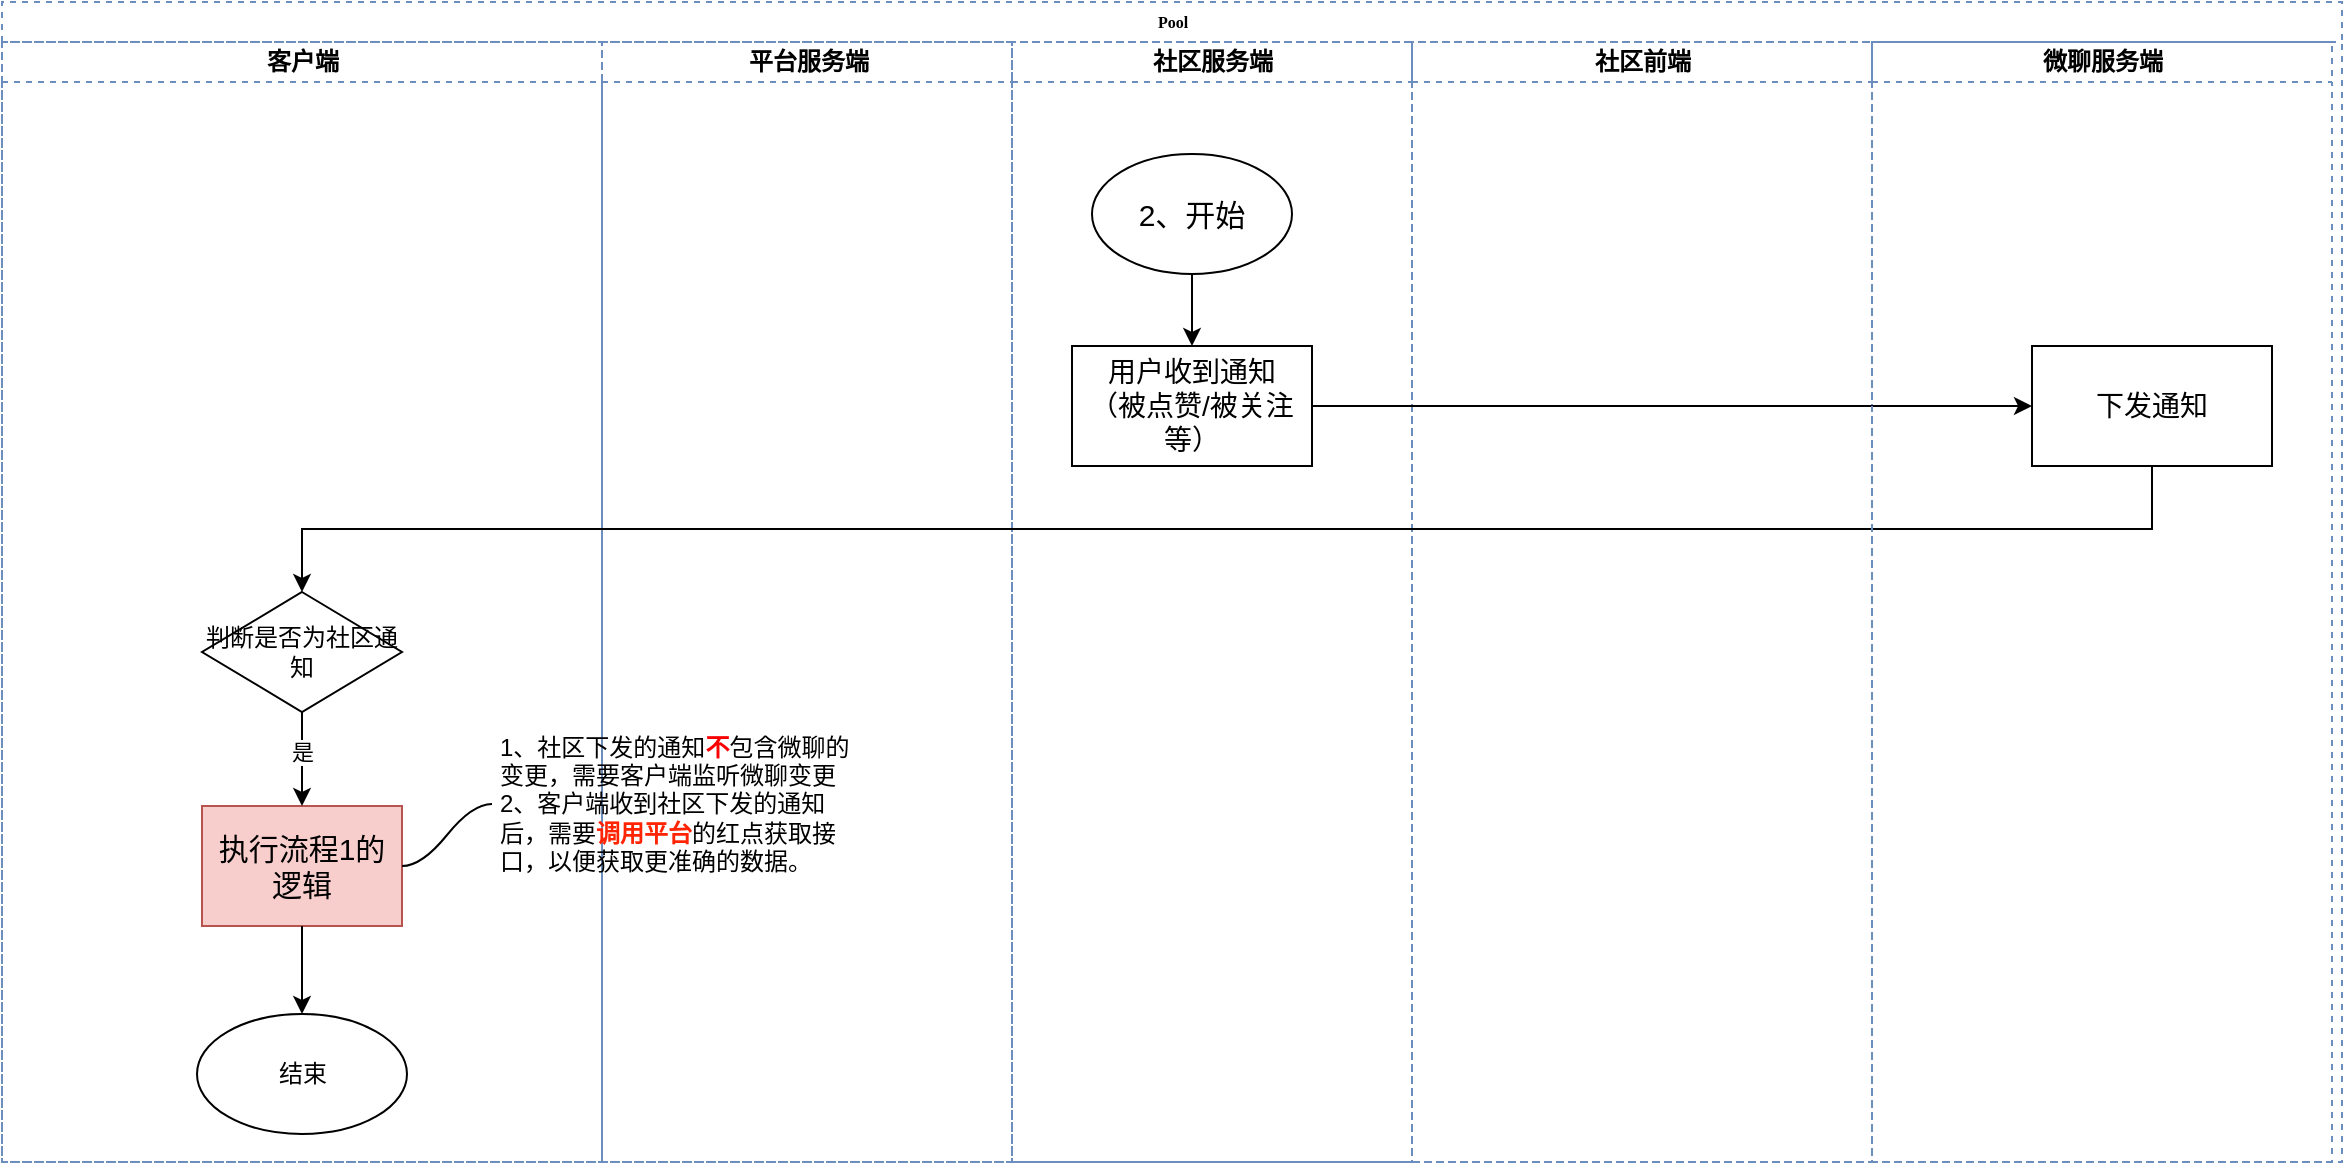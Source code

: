 <mxfile version="24.5.4" type="github" pages="3">
  <diagram name="B" id="74e2e168-ea6b-b213-b513-2b3c1d86103e">
    <mxGraphModel dx="2111" dy="2059" grid="1" gridSize="10" guides="1" tooltips="1" connect="1" arrows="1" fold="1" page="1" pageScale="1" pageWidth="1100" pageHeight="850" background="none" math="0" shadow="0">
      <root>
        <mxCell id="0" />
        <mxCell id="1" parent="0" />
        <mxCell id="77e6c97f196da883-1" value="Pool" style="swimlane;html=1;childLayout=stackLayout;startSize=20;rounded=0;shadow=0;labelBackgroundColor=none;strokeWidth=1;fontFamily=Verdana;fontSize=8;align=center;dashed=1;fillColor=none;strokeColor=#6c8ebf;gradientColor=none;" parent="1" vertex="1">
          <mxGeometry x="70" y="-47" width="1170" height="580" as="geometry" />
        </mxCell>
        <mxCell id="77e6c97f196da883-2" value="客户端" style="swimlane;html=1;startSize=20;dashed=1;fillColor=none;strokeColor=#6c8ebf;gradientColor=none;" parent="77e6c97f196da883-1" vertex="1">
          <mxGeometry y="20" width="300" height="560" as="geometry" />
        </mxCell>
        <mxCell id="v9bGkGKGlEvhPHJINWqN-37" value="结束" style="ellipse;whiteSpace=wrap;html=1;" vertex="1" parent="77e6c97f196da883-2">
          <mxGeometry x="97.5" y="486" width="105" height="60" as="geometry" />
        </mxCell>
        <mxCell id="v9bGkGKGlEvhPHJINWqN-40" value="" style="edgeStyle=orthogonalEdgeStyle;rounded=0;orthogonalLoop=1;jettySize=auto;html=1;" edge="1" parent="77e6c97f196da883-2" target="v9bGkGKGlEvhPHJINWqN-39">
          <mxGeometry relative="1" as="geometry">
            <mxPoint x="150" y="1317" as="sourcePoint" />
          </mxGeometry>
        </mxCell>
        <mxCell id="dWRoaltd0C7rDY0c2W8I-41" value="判断是否为社区通知" style="rhombus;whiteSpace=wrap;html=1;" parent="77e6c97f196da883-2" vertex="1">
          <mxGeometry x="100" y="275" width="100" height="60" as="geometry" />
        </mxCell>
        <mxCell id="dWRoaltd0C7rDY0c2W8I-51" value="&lt;span style=&quot;font-size: 15px;&quot;&gt;执行流程1的逻辑&lt;/span&gt;" style="rounded=0;whiteSpace=wrap;html=1;fillColor=#f8cecc;strokeColor=#b85450;" parent="77e6c97f196da883-2" vertex="1">
          <mxGeometry x="100" y="382" width="100" height="60" as="geometry" />
        </mxCell>
        <mxCell id="v9bGkGKGlEvhPHJINWqN-38" value="" style="edgeStyle=orthogonalEdgeStyle;rounded=0;orthogonalLoop=1;jettySize=auto;html=1;" edge="1" parent="77e6c97f196da883-2" source="dWRoaltd0C7rDY0c2W8I-51" target="v9bGkGKGlEvhPHJINWqN-37">
          <mxGeometry relative="1" as="geometry" />
        </mxCell>
        <mxCell id="dWRoaltd0C7rDY0c2W8I-46" style="edgeStyle=orthogonalEdgeStyle;rounded=0;orthogonalLoop=1;jettySize=auto;html=1;exitX=0.5;exitY=1;exitDx=0;exitDy=0;entryX=0.5;entryY=0;entryDx=0;entryDy=0;" parent="77e6c97f196da883-2" source="dWRoaltd0C7rDY0c2W8I-41" target="dWRoaltd0C7rDY0c2W8I-51" edge="1">
          <mxGeometry relative="1" as="geometry">
            <mxPoint x="345" y="382" as="targetPoint" />
          </mxGeometry>
        </mxCell>
        <mxCell id="dWRoaltd0C7rDY0c2W8I-47" value="是" style="edgeLabel;html=1;align=center;verticalAlign=middle;resizable=0;points=[];" parent="dWRoaltd0C7rDY0c2W8I-46" vertex="1" connectable="0">
          <mxGeometry x="-0.169" relative="1" as="geometry">
            <mxPoint as="offset" />
          </mxGeometry>
        </mxCell>
        <mxCell id="77e6c97f196da883-4" value="平台服务端" style="swimlane;html=1;startSize=20;dashed=1;fillColor=none;strokeColor=#6c8ebf;gradientColor=none;" parent="77e6c97f196da883-1" vertex="1">
          <mxGeometry x="300" y="20" width="205.0" height="560" as="geometry" />
        </mxCell>
        <mxCell id="77e6c97f196da883-5" value="社区服务端" style="swimlane;html=1;startSize=20;dashed=1;fillColor=none;strokeColor=#6c8ebf;gradientColor=none;" parent="77e6c97f196da883-1" vertex="1">
          <mxGeometry x="505.0" y="20" width="200" height="560" as="geometry" />
        </mxCell>
        <mxCell id="v9bGkGKGlEvhPHJINWqN-45" value="&lt;font style=&quot;font-size: 15px;&quot;&gt;2、开始&lt;/font&gt;" style="ellipse;whiteSpace=wrap;html=1;" vertex="1" parent="77e6c97f196da883-5">
          <mxGeometry x="40" y="56" width="100" height="60" as="geometry" />
        </mxCell>
        <mxCell id="77e6c97f196da883-6" value="社区前端" style="swimlane;html=1;startSize=20;dashed=1;fillColor=none;strokeColor=#6c8ebf;gradientColor=none;" parent="77e6c97f196da883-1" vertex="1">
          <mxGeometry x="705" y="20" width="230" height="560" as="geometry" />
        </mxCell>
        <mxCell id="dWRoaltd0C7rDY0c2W8I-35" value="&lt;font style=&quot;font-size: 14px;&quot;&gt;用户收到通知&lt;/font&gt;&lt;div style=&quot;font-size: 14px;&quot;&gt;&lt;span style=&quot;font-size: 14px;&quot;&gt;（被点赞/被关注等）&lt;/span&gt;&lt;/div&gt;" style="whiteSpace=wrap;html=1;fontSize=14;" parent="77e6c97f196da883-6" vertex="1">
          <mxGeometry x="-170" y="152" width="120" height="60" as="geometry" />
        </mxCell>
        <mxCell id="dWRoaltd0C7rDY0c2W8I-37" value="" style="edgeStyle=orthogonalEdgeStyle;rounded=0;orthogonalLoop=1;jettySize=auto;html=1;fontSize=13;" parent="77e6c97f196da883-1" source="dWRoaltd0C7rDY0c2W8I-35" target="dWRoaltd0C7rDY0c2W8I-36" edge="1">
          <mxGeometry relative="1" as="geometry" />
        </mxCell>
        <mxCell id="dWRoaltd0C7rDY0c2W8I-42" style="edgeStyle=orthogonalEdgeStyle;rounded=0;orthogonalLoop=1;jettySize=auto;html=1;exitX=0.5;exitY=1;exitDx=0;exitDy=0;" parent="77e6c97f196da883-1" source="dWRoaltd0C7rDY0c2W8I-36" target="dWRoaltd0C7rDY0c2W8I-41" edge="1">
          <mxGeometry relative="1" as="geometry" />
        </mxCell>
        <mxCell id="v9bGkGKGlEvhPHJINWqN-46" value="" style="edgeStyle=orthogonalEdgeStyle;rounded=0;orthogonalLoop=1;jettySize=auto;html=1;" edge="1" parent="77e6c97f196da883-1" source="v9bGkGKGlEvhPHJINWqN-45" target="dWRoaltd0C7rDY0c2W8I-35">
          <mxGeometry relative="1" as="geometry" />
        </mxCell>
        <mxCell id="77e6c97f196da883-7" value="微聊服务端" style="swimlane;html=1;startSize=20;dashed=1;fillColor=none;strokeColor=#6c8ebf;gradientColor=none;" parent="77e6c97f196da883-1" vertex="1">
          <mxGeometry x="935" y="20" width="230" height="560" as="geometry">
            <mxRectangle x="960" y="20" width="40" height="860" as="alternateBounds" />
          </mxGeometry>
        </mxCell>
        <mxCell id="dWRoaltd0C7rDY0c2W8I-36" value="下发通知" style="whiteSpace=wrap;html=1;fontSize=14;" parent="77e6c97f196da883-7" vertex="1">
          <mxGeometry x="80" y="152" width="120" height="60" as="geometry" />
        </mxCell>
        <mxCell id="v9bGkGKGlEvhPHJINWqN-61" value="1、社区下发的通知&lt;b&gt;&lt;font color=&quot;#fa0000&quot;&gt;不&lt;/font&gt;&lt;/b&gt;包含微聊的变更，需要客户端监听微聊变更&lt;div&gt;2、客户端收到社区下发的通知后，需要&lt;font color=&quot;#ff2403&quot;&gt;&lt;b&gt;调用平台&lt;/b&gt;&lt;/font&gt;的红点获取接口，以便获取更准确的数据。&lt;/div&gt;" style="whiteSpace=wrap;html=1;rounded=1;arcSize=50;align=left;verticalAlign=middle;strokeWidth=1;autosize=1;spacing=4;treeFolding=1;treeMoving=1;newEdgeStyle={&quot;edgeStyle&quot;:&quot;entityRelationEdgeStyle&quot;,&quot;startArrow&quot;:&quot;none&quot;,&quot;endArrow&quot;:&quot;none&quot;,&quot;segment&quot;:10,&quot;curved&quot;:1,&quot;sourcePerimeterSpacing&quot;:0,&quot;targetPerimeterSpacing&quot;:0};strokeColor=none;fillColor=none;" vertex="1" parent="1">
          <mxGeometry x="315" y="329" width="185" height="50" as="geometry" />
        </mxCell>
        <mxCell id="v9bGkGKGlEvhPHJINWqN-62" value="" style="edgeStyle=entityRelationEdgeStyle;startArrow=none;endArrow=none;segment=10;curved=1;sourcePerimeterSpacing=0;targetPerimeterSpacing=0;rounded=0;exitX=1;exitY=0.5;exitDx=0;exitDy=0;" edge="1" parent="1" target="v9bGkGKGlEvhPHJINWqN-61" source="dWRoaltd0C7rDY0c2W8I-51">
          <mxGeometry relative="1" as="geometry">
            <mxPoint x="280" y="395" as="sourcePoint" />
            <Array as="points">
              <mxPoint x="290" y="429" />
              <mxPoint x="320.0" y="399" />
              <mxPoint x="370.0" y="429" />
              <mxPoint x="340.0" y="469" />
              <mxPoint x="340.0" y="459" />
              <mxPoint x="420.0" y="509" />
            </Array>
            <mxPoint x="405.0" y="489.0" as="targetPoint" />
          </mxGeometry>
        </mxCell>
      </root>
    </mxGraphModel>
  </diagram>
  <diagram id="bO5f8XqbIFU7siPStphd" name="第 2 页">
    <mxGraphModel dx="1372" dy="1955" grid="1" gridSize="10" guides="1" tooltips="1" connect="1" arrows="1" fold="1" page="1" pageScale="1" pageWidth="827" pageHeight="1169" math="0" shadow="0">
      <root>
        <mxCell id="0" />
        <mxCell id="1" parent="0" />
        <mxCell id="yHSwb7xbKEYqcOu9lAa_-1" value="Pool" style="swimlane;html=1;childLayout=stackLayout;startSize=20;rounded=0;shadow=0;labelBackgroundColor=none;strokeWidth=1;fontFamily=Verdana;fontSize=8;align=center;dashed=1;fillColor=none;strokeColor=#6c8ebf;gradientColor=none;" vertex="1" parent="1">
          <mxGeometry x="70" y="-21" width="1170" height="1460" as="geometry" />
        </mxCell>
        <mxCell id="yHSwb7xbKEYqcOu9lAa_-2" value="客户端" style="swimlane;html=1;startSize=20;dashed=1;fillColor=none;strokeColor=#6c8ebf;gradientColor=none;" vertex="1" parent="yHSwb7xbKEYqcOu9lAa_-1">
          <mxGeometry y="20" width="300" height="1440" as="geometry" />
        </mxCell>
        <mxCell id="yHSwb7xbKEYqcOu9lAa_-3" value="结束" style="ellipse;whiteSpace=wrap;html=1;" vertex="1" parent="yHSwb7xbKEYqcOu9lAa_-2">
          <mxGeometry x="97.5" y="941" width="105" height="60" as="geometry" />
        </mxCell>
        <mxCell id="yHSwb7xbKEYqcOu9lAa_-4" value="结束" style="ellipse;whiteSpace=wrap;html=1;" vertex="1" parent="yHSwb7xbKEYqcOu9lAa_-2">
          <mxGeometry x="97.5" y="1361" width="105" height="60" as="geometry" />
        </mxCell>
        <mxCell id="yHSwb7xbKEYqcOu9lAa_-5" value="更新社区红点状态" style="whiteSpace=wrap;html=1;fontSize=14;" vertex="1" parent="yHSwb7xbKEYqcOu9lAa_-2">
          <mxGeometry x="95" y="1271" width="110" height="46" as="geometry" />
        </mxCell>
        <mxCell id="yHSwb7xbKEYqcOu9lAa_-6" value="" style="edgeStyle=orthogonalEdgeStyle;rounded=0;orthogonalLoop=1;jettySize=auto;html=1;" edge="1" parent="yHSwb7xbKEYqcOu9lAa_-2" source="yHSwb7xbKEYqcOu9lAa_-5" target="yHSwb7xbKEYqcOu9lAa_-4">
          <mxGeometry relative="1" as="geometry" />
        </mxCell>
        <mxCell id="yHSwb7xbKEYqcOu9lAa_-7" value="&lt;span style=&quot;font-size: 15px;&quot;&gt;现有逻辑&lt;/span&gt;" style="rounded=0;whiteSpace=wrap;html=1;" vertex="1" parent="yHSwb7xbKEYqcOu9lAa_-2">
          <mxGeometry x="30" y="374.5" width="80" height="49" as="geometry" />
        </mxCell>
        <mxCell id="yHSwb7xbKEYqcOu9lAa_-8" value="&lt;span style=&quot;font-size: 15px;&quot;&gt;读取服务端下发红点+微聊未读消息数&lt;/span&gt;" style="rounded=0;whiteSpace=wrap;html=1;fillColor=#f8cecc;strokeColor=#b85450;" vertex="1" parent="yHSwb7xbKEYqcOu9lAa_-2">
          <mxGeometry x="145" y="471" width="130" height="59" as="geometry" />
        </mxCell>
        <mxCell id="yHSwb7xbKEYqcOu9lAa_-9" value="判断是否为社区通知" style="rhombus;whiteSpace=wrap;html=1;" vertex="1" parent="yHSwb7xbKEYqcOu9lAa_-2">
          <mxGeometry x="100" y="730" width="100" height="60" as="geometry" />
        </mxCell>
        <mxCell id="yHSwb7xbKEYqcOu9lAa_-10" value="&lt;span style=&quot;font-size: 15px;&quot;&gt;执行流程1的逻辑&lt;/span&gt;" style="rounded=0;whiteSpace=wrap;html=1;fillColor=#f8cecc;strokeColor=#b85450;" vertex="1" parent="yHSwb7xbKEYqcOu9lAa_-2">
          <mxGeometry x="100" y="837" width="100" height="60" as="geometry" />
        </mxCell>
        <mxCell id="yHSwb7xbKEYqcOu9lAa_-11" value="" style="edgeStyle=orthogonalEdgeStyle;rounded=0;orthogonalLoop=1;jettySize=auto;html=1;" edge="1" parent="yHSwb7xbKEYqcOu9lAa_-2" source="yHSwb7xbKEYqcOu9lAa_-10" target="yHSwb7xbKEYqcOu9lAa_-3">
          <mxGeometry relative="1" as="geometry" />
        </mxCell>
        <mxCell id="yHSwb7xbKEYqcOu9lAa_-12" style="edgeStyle=orthogonalEdgeStyle;rounded=0;orthogonalLoop=1;jettySize=auto;html=1;exitX=0.5;exitY=1;exitDx=0;exitDy=0;entryX=0.5;entryY=0;entryDx=0;entryDy=0;" edge="1" parent="yHSwb7xbKEYqcOu9lAa_-2" source="yHSwb7xbKEYqcOu9lAa_-9" target="yHSwb7xbKEYqcOu9lAa_-10">
          <mxGeometry relative="1" as="geometry">
            <mxPoint x="345" y="837" as="targetPoint" />
          </mxGeometry>
        </mxCell>
        <mxCell id="yHSwb7xbKEYqcOu9lAa_-13" value="是" style="edgeLabel;html=1;align=center;verticalAlign=middle;resizable=0;points=[];" vertex="1" connectable="0" parent="yHSwb7xbKEYqcOu9lAa_-12">
          <mxGeometry x="-0.169" relative="1" as="geometry">
            <mxPoint as="offset" />
          </mxGeometry>
        </mxCell>
        <mxCell id="yHSwb7xbKEYqcOu9lAa_-14" value="&lt;font style=&quot;font-size: 15px;&quot;&gt;1、开始&lt;/font&gt;" style="ellipse;whiteSpace=wrap;html=1;" vertex="1" parent="yHSwb7xbKEYqcOu9lAa_-2">
          <mxGeometry x="100" y="41" width="100" height="60" as="geometry" />
        </mxCell>
        <mxCell id="yHSwb7xbKEYqcOu9lAa_-15" value="&lt;font style=&quot;font-size: 15px;&quot;&gt;启动app&lt;/font&gt;" style="whiteSpace=wrap;html=1;" vertex="1" parent="yHSwb7xbKEYqcOu9lAa_-2">
          <mxGeometry x="100" y="148" width="100" height="60" as="geometry" />
        </mxCell>
        <mxCell id="yHSwb7xbKEYqcOu9lAa_-16" value="" style="edgeStyle=orthogonalEdgeStyle;rounded=0;orthogonalLoop=1;jettySize=auto;html=1;" edge="1" parent="yHSwb7xbKEYqcOu9lAa_-2" source="yHSwb7xbKEYqcOu9lAa_-14" target="yHSwb7xbKEYqcOu9lAa_-15">
          <mxGeometry relative="1" as="geometry" />
        </mxCell>
        <mxCell id="yHSwb7xbKEYqcOu9lAa_-17" style="edgeStyle=orthogonalEdgeStyle;rounded=0;orthogonalLoop=1;jettySize=auto;html=1;entryX=1;entryY=0.5;entryDx=0;entryDy=0;exitX=0.5;exitY=1;exitDx=0;exitDy=0;" edge="1" parent="yHSwb7xbKEYqcOu9lAa_-1" source="yHSwb7xbKEYqcOu9lAa_-31" target="yHSwb7xbKEYqcOu9lAa_-26">
          <mxGeometry relative="1" as="geometry" />
        </mxCell>
        <mxCell id="yHSwb7xbKEYqcOu9lAa_-18" value="" style="edgeStyle=orthogonalEdgeStyle;rounded=0;orthogonalLoop=1;jettySize=auto;html=1;" edge="1" parent="yHSwb7xbKEYqcOu9lAa_-1" source="yHSwb7xbKEYqcOu9lAa_-30" target="yHSwb7xbKEYqcOu9lAa_-22">
          <mxGeometry relative="1" as="geometry" />
        </mxCell>
        <mxCell id="yHSwb7xbKEYqcOu9lAa_-19" value="否" style="edgeLabel;html=1;align=center;verticalAlign=middle;resizable=0;points=[];" vertex="1" connectable="0" parent="yHSwb7xbKEYqcOu9lAa_-18">
          <mxGeometry y="1" relative="1" as="geometry">
            <mxPoint as="offset" />
          </mxGeometry>
        </mxCell>
        <mxCell id="yHSwb7xbKEYqcOu9lAa_-20" value="平台服务端" style="swimlane;html=1;startSize=20;dashed=1;fillColor=none;strokeColor=#6c8ebf;gradientColor=none;" vertex="1" parent="yHSwb7xbKEYqcOu9lAa_-1">
          <mxGeometry x="300" y="20" width="205.0" height="1440" as="geometry" />
        </mxCell>
        <mxCell id="yHSwb7xbKEYqcOu9lAa_-21" value="" style="edgeStyle=orthogonalEdgeStyle;rounded=0;orthogonalLoop=1;jettySize=auto;html=1;" edge="1" parent="yHSwb7xbKEYqcOu9lAa_-20" source="yHSwb7xbKEYqcOu9lAa_-22" target="yHSwb7xbKEYqcOu9lAa_-26">
          <mxGeometry relative="1" as="geometry" />
        </mxCell>
        <mxCell id="yHSwb7xbKEYqcOu9lAa_-22" value="平台服务端现有&lt;br&gt;逻辑" style="rounded=0;whiteSpace=wrap;html=1;" vertex="1" parent="yHSwb7xbKEYqcOu9lAa_-20">
          <mxGeometry x="60" y="258" width="110" height="50" as="geometry" />
        </mxCell>
        <mxCell id="yHSwb7xbKEYqcOu9lAa_-23" style="edgeStyle=orthogonalEdgeStyle;rounded=0;orthogonalLoop=1;jettySize=auto;html=1;exitX=0;exitY=0.5;exitDx=0;exitDy=0;entryX=1;entryY=0.5;entryDx=0;entryDy=0;" edge="1" parent="yHSwb7xbKEYqcOu9lAa_-20" source="yHSwb7xbKEYqcOu9lAa_-26" target="yHSwb7xbKEYqcOu9lAa_-24">
          <mxGeometry relative="1" as="geometry" />
        </mxCell>
        <mxCell id="yHSwb7xbKEYqcOu9lAa_-24" value="是否灰度" style="rhombus;whiteSpace=wrap;html=1;" vertex="1" parent="yHSwb7xbKEYqcOu9lAa_-20">
          <mxGeometry x="-140" y="369" width="100" height="60" as="geometry" />
        </mxCell>
        <mxCell id="yHSwb7xbKEYqcOu9lAa_-25" value="结束" style="ellipse;whiteSpace=wrap;html=1;" vertex="1" parent="yHSwb7xbKEYqcOu9lAa_-20">
          <mxGeometry x="-142.5" y="558" width="105" height="60" as="geometry" />
        </mxCell>
        <mxCell id="yHSwb7xbKEYqcOu9lAa_-26" value="&lt;font style=&quot;font-size: 14px;&quot;&gt;返回客户端灰度和红点状态&lt;/font&gt;" style="whiteSpace=wrap;html=1;fillColor=#f8cecc;strokeColor=#b85450;" vertex="1" parent="yHSwb7xbKEYqcOu9lAa_-20">
          <mxGeometry x="60" y="369" width="110" height="60" as="geometry" />
        </mxCell>
        <mxCell id="yHSwb7xbKEYqcOu9lAa_-27" value="社区服务端" style="swimlane;html=1;startSize=20;dashed=1;fillColor=none;strokeColor=#6c8ebf;gradientColor=none;" vertex="1" parent="yHSwb7xbKEYqcOu9lAa_-1">
          <mxGeometry x="505.0" y="20" width="200" height="1440" as="geometry" />
        </mxCell>
        <mxCell id="yHSwb7xbKEYqcOu9lAa_-28" value="" style="edgeStyle=orthogonalEdgeStyle;rounded=0;orthogonalLoop=1;jettySize=auto;html=1;" edge="1" parent="yHSwb7xbKEYqcOu9lAa_-27" source="yHSwb7xbKEYqcOu9lAa_-30" target="yHSwb7xbKEYqcOu9lAa_-31">
          <mxGeometry relative="1" as="geometry" />
        </mxCell>
        <mxCell id="yHSwb7xbKEYqcOu9lAa_-29" value="是" style="edgeLabel;html=1;align=center;verticalAlign=middle;resizable=0;points=[];" vertex="1" connectable="0" parent="yHSwb7xbKEYqcOu9lAa_-28">
          <mxGeometry x="0.32" y="2" relative="1" as="geometry">
            <mxPoint x="-23" y="-13" as="offset" />
          </mxGeometry>
        </mxCell>
        <mxCell id="yHSwb7xbKEYqcOu9lAa_-30" value="&lt;font style=&quot;font-size: 15px;&quot;&gt;是否灰度&lt;/font&gt;" style="rhombus;whiteSpace=wrap;html=1;" vertex="1" parent="yHSwb7xbKEYqcOu9lAa_-27">
          <mxGeometry x="-150" y="148" width="120" height="60" as="geometry" />
        </mxCell>
        <mxCell id="yHSwb7xbKEYqcOu9lAa_-31" value="&lt;font color=&quot;#ff430a&quot;&gt;&lt;b&gt;（新增接口）&lt;br&gt;&lt;/b&gt;&lt;/font&gt;检索并返回红点状态" style="whiteSpace=wrap;html=1;fillColor=#f8cecc;strokeColor=#b85450;" vertex="1" parent="yHSwb7xbKEYqcOu9lAa_-27">
          <mxGeometry x="40" y="148" width="120" height="60" as="geometry" />
        </mxCell>
        <mxCell id="yHSwb7xbKEYqcOu9lAa_-32" value="&lt;font style=&quot;font-size: 15px;&quot;&gt;2、开始&lt;/font&gt;" style="ellipse;whiteSpace=wrap;html=1;" vertex="1" parent="yHSwb7xbKEYqcOu9lAa_-27">
          <mxGeometry x="40" y="511" width="100" height="60" as="geometry" />
        </mxCell>
        <mxCell id="yHSwb7xbKEYqcOu9lAa_-33" value="&lt;b&gt;前端在一级页停留时，每隔1分钟会刷新一次该接口，需要确定一下是否每隔1分钟通知一次客户端&lt;/b&gt;" style="whiteSpace=wrap;html=1;rounded=1;arcSize=50;align=left;verticalAlign=middle;strokeWidth=1;autosize=1;spacing=4;treeFolding=1;treeMoving=1;newEdgeStyle={&quot;edgeStyle&quot;:&quot;entityRelationEdgeStyle&quot;,&quot;startArrow&quot;:&quot;none&quot;,&quot;endArrow&quot;:&quot;none&quot;,&quot;segment&quot;:10,&quot;curved&quot;:1,&quot;sourcePerimeterSpacing&quot;:0,&quot;targetPerimeterSpacing&quot;:0};strokeColor=none;fillColor=none;" vertex="1" parent="yHSwb7xbKEYqcOu9lAa_-27">
          <mxGeometry x="-50" y="1301" width="190" height="30" as="geometry" />
        </mxCell>
        <mxCell id="yHSwb7xbKEYqcOu9lAa_-34" value="&lt;span style=&quot;font-size: 12px;&quot;&gt;（已有接口）&lt;/span&gt;&lt;br style=&quot;font-size: 12px;&quot;&gt;&lt;span style=&quot;font-size: 12px;&quot;&gt;检索并返回小铃铛&lt;/span&gt;" style="whiteSpace=wrap;html=1;fontSize=14;" vertex="1" parent="yHSwb7xbKEYqcOu9lAa_-27">
          <mxGeometry x="30" y="987" width="120" height="60" as="geometry" />
        </mxCell>
        <mxCell id="yHSwb7xbKEYqcOu9lAa_-35" value="社区前端" style="swimlane;html=1;startSize=20;dashed=1;fillColor=none;strokeColor=#6c8ebf;gradientColor=none;" vertex="1" parent="yHSwb7xbKEYqcOu9lAa_-1">
          <mxGeometry x="705" y="20" width="230" height="1440" as="geometry" />
        </mxCell>
        <mxCell id="yHSwb7xbKEYqcOu9lAa_-36" value="&lt;font style=&quot;font-size: 14px;&quot;&gt;用户收到通知&lt;/font&gt;&lt;div style=&quot;font-size: 14px;&quot;&gt;&lt;span style=&quot;font-size: 14px;&quot;&gt;（被点赞/被关注等）&lt;/span&gt;&lt;/div&gt;" style="whiteSpace=wrap;html=1;fontSize=14;" vertex="1" parent="yHSwb7xbKEYqcOu9lAa_-35">
          <mxGeometry x="-170" y="607" width="120" height="60" as="geometry" />
        </mxCell>
        <mxCell id="yHSwb7xbKEYqcOu9lAa_-37" value="&lt;font style=&quot;font-size: 15px;&quot;&gt;3、开始&lt;/font&gt;" style="ellipse;whiteSpace=wrap;html=1;" vertex="1" parent="yHSwb7xbKEYqcOu9lAa_-35">
          <mxGeometry x="60" y="771" width="100" height="60" as="geometry" />
        </mxCell>
        <mxCell id="yHSwb7xbKEYqcOu9lAa_-38" value="用户进入小铃铛页面及其子页面，消除红点" style="whiteSpace=wrap;html=1;fontSize=14;" vertex="1" parent="yHSwb7xbKEYqcOu9lAa_-35">
          <mxGeometry x="45" y="871" width="130" height="70" as="geometry" />
        </mxCell>
        <mxCell id="yHSwb7xbKEYqcOu9lAa_-39" value="" style="edgeStyle=orthogonalEdgeStyle;rounded=0;orthogonalLoop=1;jettySize=auto;html=1;" edge="1" parent="yHSwb7xbKEYqcOu9lAa_-35" source="yHSwb7xbKEYqcOu9lAa_-37" target="yHSwb7xbKEYqcOu9lAa_-38">
          <mxGeometry relative="1" as="geometry" />
        </mxCell>
        <mxCell id="yHSwb7xbKEYqcOu9lAa_-40" value="返回至一级页" style="whiteSpace=wrap;html=1;fontSize=14;" vertex="1" parent="yHSwb7xbKEYqcOu9lAa_-35">
          <mxGeometry x="50" y="987" width="120" height="60" as="geometry" />
        </mxCell>
        <mxCell id="yHSwb7xbKEYqcOu9lAa_-41" value="" style="edgeStyle=orthogonalEdgeStyle;rounded=0;orthogonalLoop=1;jettySize=auto;html=1;fontSize=13;" edge="1" parent="yHSwb7xbKEYqcOu9lAa_-35" source="yHSwb7xbKEYqcOu9lAa_-38" target="yHSwb7xbKEYqcOu9lAa_-40">
          <mxGeometry relative="1" as="geometry" />
        </mxCell>
        <mxCell id="yHSwb7xbKEYqcOu9lAa_-42" value="刷新一级页小铃铛数据" style="whiteSpace=wrap;html=1;fontSize=14;fillColor=#f8cecc;strokeColor=#b85450;" vertex="1" parent="yHSwb7xbKEYqcOu9lAa_-35">
          <mxGeometry x="55" y="1101" width="120" height="60" as="geometry" />
        </mxCell>
        <mxCell id="yHSwb7xbKEYqcOu9lAa_-43" value="" style="edgeStyle=orthogonalEdgeStyle;rounded=0;orthogonalLoop=1;jettySize=auto;html=1;fontSize=13;" edge="1" parent="yHSwb7xbKEYqcOu9lAa_-1" source="yHSwb7xbKEYqcOu9lAa_-36" target="yHSwb7xbKEYqcOu9lAa_-48">
          <mxGeometry relative="1" as="geometry" />
        </mxCell>
        <mxCell id="yHSwb7xbKEYqcOu9lAa_-44" value="&lt;font style=&quot;font-size: 13px;&quot;&gt;调用通知接口&lt;/font&gt;" style="edgeLabel;html=1;align=center;verticalAlign=middle;resizable=0;points=[];" vertex="1" connectable="0" parent="yHSwb7xbKEYqcOu9lAa_-43">
          <mxGeometry x="-0.229" y="2" relative="1" as="geometry">
            <mxPoint x="32" y="-17" as="offset" />
          </mxGeometry>
        </mxCell>
        <mxCell id="yHSwb7xbKEYqcOu9lAa_-45" style="edgeStyle=orthogonalEdgeStyle;rounded=0;orthogonalLoop=1;jettySize=auto;html=1;exitX=0.5;exitY=1;exitDx=0;exitDy=0;" edge="1" parent="yHSwb7xbKEYqcOu9lAa_-1" source="yHSwb7xbKEYqcOu9lAa_-48" target="yHSwb7xbKEYqcOu9lAa_-9">
          <mxGeometry relative="1" as="geometry" />
        </mxCell>
        <mxCell id="yHSwb7xbKEYqcOu9lAa_-46" value="" style="edgeStyle=orthogonalEdgeStyle;rounded=0;orthogonalLoop=1;jettySize=auto;html=1;" edge="1" parent="yHSwb7xbKEYqcOu9lAa_-1" source="yHSwb7xbKEYqcOu9lAa_-32" target="yHSwb7xbKEYqcOu9lAa_-36">
          <mxGeometry relative="1" as="geometry" />
        </mxCell>
        <mxCell id="yHSwb7xbKEYqcOu9lAa_-47" value="微聊服务端" style="swimlane;html=1;startSize=20;dashed=1;fillColor=none;strokeColor=#6c8ebf;gradientColor=none;" vertex="1" parent="yHSwb7xbKEYqcOu9lAa_-1">
          <mxGeometry x="935" y="20" width="230" height="1440" as="geometry">
            <mxRectangle x="960" y="20" width="40" height="860" as="alternateBounds" />
          </mxGeometry>
        </mxCell>
        <mxCell id="yHSwb7xbKEYqcOu9lAa_-48" value="下发通知" style="whiteSpace=wrap;html=1;fontSize=14;" vertex="1" parent="yHSwb7xbKEYqcOu9lAa_-47">
          <mxGeometry x="80" y="607" width="120" height="60" as="geometry" />
        </mxCell>
        <mxCell id="yHSwb7xbKEYqcOu9lAa_-49" style="edgeStyle=orthogonalEdgeStyle;rounded=0;orthogonalLoop=1;jettySize=auto;html=1;exitX=0.5;exitY=1;exitDx=0;exitDy=0;entryX=0;entryY=0.5;entryDx=0;entryDy=0;" edge="1" parent="yHSwb7xbKEYqcOu9lAa_-1" source="yHSwb7xbKEYqcOu9lAa_-7" target="yHSwb7xbKEYqcOu9lAa_-25">
          <mxGeometry relative="1" as="geometry" />
        </mxCell>
        <mxCell id="yHSwb7xbKEYqcOu9lAa_-50" style="edgeStyle=orthogonalEdgeStyle;rounded=0;orthogonalLoop=1;jettySize=auto;html=1;exitX=0;exitY=0.5;exitDx=0;exitDy=0;entryX=1;entryY=0.5;entryDx=0;entryDy=0;" edge="1" parent="yHSwb7xbKEYqcOu9lAa_-1" source="yHSwb7xbKEYqcOu9lAa_-24" target="yHSwb7xbKEYqcOu9lAa_-7">
          <mxGeometry relative="1" as="geometry" />
        </mxCell>
        <mxCell id="yHSwb7xbKEYqcOu9lAa_-51" value="否" style="edgeLabel;html=1;align=center;verticalAlign=middle;resizable=0;points=[];" vertex="1" connectable="0" parent="yHSwb7xbKEYqcOu9lAa_-50">
          <mxGeometry x="-0.419" y="1" relative="1" as="geometry">
            <mxPoint as="offset" />
          </mxGeometry>
        </mxCell>
        <mxCell id="yHSwb7xbKEYqcOu9lAa_-52" style="edgeStyle=orthogonalEdgeStyle;rounded=0;orthogonalLoop=1;jettySize=auto;html=1;exitX=0.5;exitY=1;exitDx=0;exitDy=0;entryX=0.5;entryY=0;entryDx=0;entryDy=0;" edge="1" parent="yHSwb7xbKEYqcOu9lAa_-1" source="yHSwb7xbKEYqcOu9lAa_-8" target="yHSwb7xbKEYqcOu9lAa_-25">
          <mxGeometry relative="1" as="geometry" />
        </mxCell>
        <mxCell id="yHSwb7xbKEYqcOu9lAa_-53" style="edgeStyle=orthogonalEdgeStyle;rounded=0;orthogonalLoop=1;jettySize=auto;html=1;exitX=0.5;exitY=1;exitDx=0;exitDy=0;" edge="1" parent="yHSwb7xbKEYqcOu9lAa_-1" source="yHSwb7xbKEYqcOu9lAa_-24" target="yHSwb7xbKEYqcOu9lAa_-8">
          <mxGeometry relative="1" as="geometry" />
        </mxCell>
        <mxCell id="yHSwb7xbKEYqcOu9lAa_-54" value="是" style="edgeLabel;html=1;align=center;verticalAlign=middle;resizable=0;points=[];" vertex="1" connectable="0" parent="yHSwb7xbKEYqcOu9lAa_-53">
          <mxGeometry x="-0.292" y="1" relative="1" as="geometry">
            <mxPoint as="offset" />
          </mxGeometry>
        </mxCell>
        <mxCell id="yHSwb7xbKEYqcOu9lAa_-55" style="edgeStyle=orthogonalEdgeStyle;rounded=0;orthogonalLoop=1;jettySize=auto;html=1;entryX=0.5;entryY=0;entryDx=0;entryDy=0;exitX=0.5;exitY=1;exitDx=0;exitDy=0;" edge="1" parent="yHSwb7xbKEYqcOu9lAa_-1" source="yHSwb7xbKEYqcOu9lAa_-42" target="yHSwb7xbKEYqcOu9lAa_-5">
          <mxGeometry relative="1" as="geometry" />
        </mxCell>
        <mxCell id="yHSwb7xbKEYqcOu9lAa_-56" value="&lt;font style=&quot;font-size: 14px;&quot;&gt;（新增接口）通知客户端&lt;/font&gt;" style="edgeLabel;html=1;align=center;verticalAlign=middle;resizable=0;points=[];fontStyle=1;fontColor=#ff0000;" vertex="1" connectable="0" parent="yHSwb7xbKEYqcOu9lAa_-55">
          <mxGeometry x="0.378" y="2" relative="1" as="geometry">
            <mxPoint x="104" y="-30" as="offset" />
          </mxGeometry>
        </mxCell>
        <mxCell id="yHSwb7xbKEYqcOu9lAa_-57" value="" style="edgeStyle=orthogonalEdgeStyle;rounded=0;orthogonalLoop=1;jettySize=auto;html=1;" edge="1" parent="yHSwb7xbKEYqcOu9lAa_-1" source="yHSwb7xbKEYqcOu9lAa_-40" target="yHSwb7xbKEYqcOu9lAa_-34">
          <mxGeometry relative="1" as="geometry" />
        </mxCell>
        <mxCell id="yHSwb7xbKEYqcOu9lAa_-58" style="edgeStyle=orthogonalEdgeStyle;rounded=0;orthogonalLoop=1;jettySize=auto;html=1;entryX=0;entryY=0.5;entryDx=0;entryDy=0;exitX=0.5;exitY=1;exitDx=0;exitDy=0;" edge="1" parent="yHSwb7xbKEYqcOu9lAa_-1" source="yHSwb7xbKEYqcOu9lAa_-34" target="yHSwb7xbKEYqcOu9lAa_-42">
          <mxGeometry relative="1" as="geometry" />
        </mxCell>
        <mxCell id="yHSwb7xbKEYqcOu9lAa_-59" value="" style="edgeStyle=orthogonalEdgeStyle;rounded=0;orthogonalLoop=1;jettySize=auto;html=1;entryX=0;entryY=0.5;entryDx=0;entryDy=0;" edge="1" parent="yHSwb7xbKEYqcOu9lAa_-1" source="yHSwb7xbKEYqcOu9lAa_-15" target="yHSwb7xbKEYqcOu9lAa_-30">
          <mxGeometry relative="1" as="geometry">
            <mxPoint x="330" y="198" as="targetPoint" />
          </mxGeometry>
        </mxCell>
        <mxCell id="yHSwb7xbKEYqcOu9lAa_-60" value="请求红点接口（已有）&lt;div&gt;灰度接口（已有）&lt;/div&gt;" style="edgeLabel;html=1;align=center;verticalAlign=middle;resizable=0;points=[];horizontal=1;" vertex="1" connectable="0" parent="yHSwb7xbKEYqcOu9lAa_-59">
          <mxGeometry relative="1" as="geometry">
            <mxPoint x="10" y="-15" as="offset" />
          </mxGeometry>
        </mxCell>
        <mxCell id="yHSwb7xbKEYqcOu9lAa_-61" value="&lt;font style=&quot;font-size: 12px;&quot;&gt;获取小铃铛数据&lt;/font&gt;" style="edgeLabel;html=1;align=center;verticalAlign=middle;resizable=0;points=[];horizontal=1;" vertex="1" connectable="0" parent="1">
          <mxGeometry x="729.996" y="996" as="geometry">
            <mxPoint x="9" as="offset" />
          </mxGeometry>
        </mxCell>
        <mxCell id="yHSwb7xbKEYqcOu9lAa_-62" value="" style="edgeStyle=entityRelationEdgeStyle;startArrow=none;endArrow=none;segment=10;curved=1;sourcePerimeterSpacing=0;targetPerimeterSpacing=0;rounded=0;entryX=0.5;entryY=0;entryDx=0;entryDy=0;" edge="1" parent="1" target="yHSwb7xbKEYqcOu9lAa_-33">
          <mxGeometry relative="1" as="geometry">
            <mxPoint x="480" y="1230" as="sourcePoint" />
            <Array as="points">
              <mxPoint x="490" y="1230" />
              <mxPoint x="540" y="1260" />
              <mxPoint x="510" y="1300" />
              <mxPoint x="510" y="1290" />
              <mxPoint x="590" y="1340" />
            </Array>
          </mxGeometry>
        </mxCell>
        <mxCell id="yHSwb7xbKEYqcOu9lAa_-63" value="1、社区下发的通知&lt;b&gt;&lt;font color=&quot;#fa0000&quot;&gt;不&lt;/font&gt;&lt;/b&gt;包含微聊的变更，需要客户端监听微聊变更&lt;div&gt;2、客户端收到社区下发的通知后，需要&lt;font color=&quot;#ff2403&quot;&gt;&lt;b&gt;调用平台&lt;/b&gt;&lt;/font&gt;的红点获取接口，以便获取更准确的数据。&lt;/div&gt;" style="whiteSpace=wrap;html=1;rounded=1;arcSize=50;align=left;verticalAlign=middle;strokeWidth=1;autosize=1;spacing=4;treeFolding=1;treeMoving=1;newEdgeStyle={&quot;edgeStyle&quot;:&quot;entityRelationEdgeStyle&quot;,&quot;startArrow&quot;:&quot;none&quot;,&quot;endArrow&quot;:&quot;none&quot;,&quot;segment&quot;:10,&quot;curved&quot;:1,&quot;sourcePerimeterSpacing&quot;:0,&quot;targetPerimeterSpacing&quot;:0};strokeColor=none;fillColor=none;" vertex="1" parent="1">
          <mxGeometry x="315" y="810" width="185" height="50" as="geometry" />
        </mxCell>
        <mxCell id="yHSwb7xbKEYqcOu9lAa_-64" value="" style="edgeStyle=entityRelationEdgeStyle;startArrow=none;endArrow=none;segment=10;curved=1;sourcePerimeterSpacing=0;targetPerimeterSpacing=0;rounded=0;exitX=1;exitY=0.5;exitDx=0;exitDy=0;" edge="1" parent="1" source="yHSwb7xbKEYqcOu9lAa_-10" target="yHSwb7xbKEYqcOu9lAa_-63">
          <mxGeometry relative="1" as="geometry">
            <mxPoint x="280" y="876" as="sourcePoint" />
            <Array as="points">
              <mxPoint x="290" y="910" />
              <mxPoint x="320.0" y="880" />
              <mxPoint x="370.0" y="910" />
              <mxPoint x="340.0" y="950" />
              <mxPoint x="340.0" y="940" />
              <mxPoint x="420.0" y="990" />
            </Array>
            <mxPoint x="405.0" y="970.0" as="targetPoint" />
          </mxGeometry>
        </mxCell>
      </root>
    </mxGraphModel>
  </diagram>
  <diagram id="TUlc20PZjTYPXe-3Jb44" name="A">
    <mxGraphModel dx="1960" dy="2292" grid="1" gridSize="10" guides="1" tooltips="1" connect="1" arrows="1" fold="1" page="1" pageScale="1" pageWidth="827" pageHeight="1169" math="0" shadow="0">
      <root>
        <mxCell id="0" />
        <mxCell id="1" parent="0" />
        <mxCell id="GjNJLshjnE9daA9PViiy-1" value="Pool" style="swimlane;html=1;childLayout=stackLayout;startSize=20;rounded=0;shadow=0;labelBackgroundColor=none;strokeWidth=1;fontFamily=Verdana;fontSize=8;align=center;dashed=1;fillColor=none;strokeColor=#6c8ebf;gradientColor=none;" vertex="1" parent="1">
          <mxGeometry x="70" y="-21" width="1170" height="670" as="geometry" />
        </mxCell>
        <mxCell id="GjNJLshjnE9daA9PViiy-2" value="客户端" style="swimlane;html=1;startSize=20;dashed=1;fillColor=none;strokeColor=#6c8ebf;gradientColor=none;" vertex="1" parent="GjNJLshjnE9daA9PViiy-1">
          <mxGeometry y="20" width="300" height="650" as="geometry" />
        </mxCell>
        <mxCell id="GjNJLshjnE9daA9PViiy-7" value="&lt;span style=&quot;font-size: 15px;&quot;&gt;现有逻辑&lt;/span&gt;" style="rounded=0;whiteSpace=wrap;html=1;" vertex="1" parent="GjNJLshjnE9daA9PViiy-2">
          <mxGeometry x="30" y="374.5" width="80" height="49" as="geometry" />
        </mxCell>
        <mxCell id="GjNJLshjnE9daA9PViiy-8" value="&lt;span style=&quot;font-size: 15px;&quot;&gt;读取服务端下发红点+微聊未读消息数&lt;/span&gt;" style="rounded=0;whiteSpace=wrap;html=1;fillColor=#f8cecc;strokeColor=#b85450;" vertex="1" parent="GjNJLshjnE9daA9PViiy-2">
          <mxGeometry x="145" y="471" width="130" height="59" as="geometry" />
        </mxCell>
        <mxCell id="GjNJLshjnE9daA9PViiy-14" value="&lt;font style=&quot;font-size: 15px;&quot;&gt;1、开始&lt;/font&gt;" style="ellipse;whiteSpace=wrap;html=1;" vertex="1" parent="GjNJLshjnE9daA9PViiy-2">
          <mxGeometry x="100" y="41" width="100" height="60" as="geometry" />
        </mxCell>
        <mxCell id="GjNJLshjnE9daA9PViiy-15" value="&lt;font style=&quot;font-size: 15px;&quot;&gt;启动app&lt;/font&gt;" style="whiteSpace=wrap;html=1;" vertex="1" parent="GjNJLshjnE9daA9PViiy-2">
          <mxGeometry x="100" y="148" width="100" height="60" as="geometry" />
        </mxCell>
        <mxCell id="GjNJLshjnE9daA9PViiy-16" value="" style="edgeStyle=orthogonalEdgeStyle;rounded=0;orthogonalLoop=1;jettySize=auto;html=1;" edge="1" parent="GjNJLshjnE9daA9PViiy-2" source="GjNJLshjnE9daA9PViiy-14" target="GjNJLshjnE9daA9PViiy-15">
          <mxGeometry relative="1" as="geometry" />
        </mxCell>
        <mxCell id="GjNJLshjnE9daA9PViiy-17" style="edgeStyle=orthogonalEdgeStyle;rounded=0;orthogonalLoop=1;jettySize=auto;html=1;entryX=1;entryY=0.5;entryDx=0;entryDy=0;exitX=0.5;exitY=1;exitDx=0;exitDy=0;" edge="1" parent="GjNJLshjnE9daA9PViiy-1" source="GjNJLshjnE9daA9PViiy-31" target="GjNJLshjnE9daA9PViiy-26">
          <mxGeometry relative="1" as="geometry" />
        </mxCell>
        <mxCell id="GjNJLshjnE9daA9PViiy-18" value="" style="edgeStyle=orthogonalEdgeStyle;rounded=0;orthogonalLoop=1;jettySize=auto;html=1;" edge="1" parent="GjNJLshjnE9daA9PViiy-1" source="GjNJLshjnE9daA9PViiy-30" target="GjNJLshjnE9daA9PViiy-22">
          <mxGeometry relative="1" as="geometry" />
        </mxCell>
        <mxCell id="GjNJLshjnE9daA9PViiy-19" value="否" style="edgeLabel;html=1;align=center;verticalAlign=middle;resizable=0;points=[];" vertex="1" connectable="0" parent="GjNJLshjnE9daA9PViiy-18">
          <mxGeometry y="1" relative="1" as="geometry">
            <mxPoint as="offset" />
          </mxGeometry>
        </mxCell>
        <mxCell id="GjNJLshjnE9daA9PViiy-20" value="平台服务端" style="swimlane;html=1;startSize=20;dashed=1;fillColor=none;strokeColor=#6c8ebf;gradientColor=none;" vertex="1" parent="GjNJLshjnE9daA9PViiy-1">
          <mxGeometry x="300" y="20" width="205.0" height="650" as="geometry" />
        </mxCell>
        <mxCell id="GjNJLshjnE9daA9PViiy-21" value="" style="edgeStyle=orthogonalEdgeStyle;rounded=0;orthogonalLoop=1;jettySize=auto;html=1;" edge="1" parent="GjNJLshjnE9daA9PViiy-20" source="GjNJLshjnE9daA9PViiy-22" target="GjNJLshjnE9daA9PViiy-26">
          <mxGeometry relative="1" as="geometry" />
        </mxCell>
        <mxCell id="GjNJLshjnE9daA9PViiy-22" value="平台服务端现有&lt;br&gt;逻辑" style="rounded=0;whiteSpace=wrap;html=1;" vertex="1" parent="GjNJLshjnE9daA9PViiy-20">
          <mxGeometry x="60" y="258" width="110" height="50" as="geometry" />
        </mxCell>
        <mxCell id="GjNJLshjnE9daA9PViiy-23" style="edgeStyle=orthogonalEdgeStyle;rounded=0;orthogonalLoop=1;jettySize=auto;html=1;exitX=0;exitY=0.5;exitDx=0;exitDy=0;entryX=1;entryY=0.5;entryDx=0;entryDy=0;" edge="1" parent="GjNJLshjnE9daA9PViiy-20" source="GjNJLshjnE9daA9PViiy-26" target="GjNJLshjnE9daA9PViiy-24">
          <mxGeometry relative="1" as="geometry" />
        </mxCell>
        <mxCell id="GjNJLshjnE9daA9PViiy-24" value="是否灰度" style="rhombus;whiteSpace=wrap;html=1;" vertex="1" parent="GjNJLshjnE9daA9PViiy-20">
          <mxGeometry x="-140" y="369" width="100" height="60" as="geometry" />
        </mxCell>
        <mxCell id="GjNJLshjnE9daA9PViiy-25" value="结束" style="ellipse;whiteSpace=wrap;html=1;" vertex="1" parent="GjNJLshjnE9daA9PViiy-20">
          <mxGeometry x="-142.5" y="558" width="105" height="60" as="geometry" />
        </mxCell>
        <mxCell id="GjNJLshjnE9daA9PViiy-26" value="&lt;font style=&quot;font-size: 14px;&quot;&gt;返回客户端灰度和红点状态&lt;/font&gt;" style="whiteSpace=wrap;html=1;fillColor=#f8cecc;strokeColor=#b85450;" vertex="1" parent="GjNJLshjnE9daA9PViiy-20">
          <mxGeometry x="60" y="369" width="110" height="60" as="geometry" />
        </mxCell>
        <mxCell id="GjNJLshjnE9daA9PViiy-27" value="社区服务端" style="swimlane;html=1;startSize=20;dashed=1;fillColor=none;strokeColor=#6c8ebf;gradientColor=none;" vertex="1" parent="GjNJLshjnE9daA9PViiy-1">
          <mxGeometry x="505.0" y="20" width="200" height="650" as="geometry" />
        </mxCell>
        <mxCell id="GjNJLshjnE9daA9PViiy-28" value="" style="edgeStyle=orthogonalEdgeStyle;rounded=0;orthogonalLoop=1;jettySize=auto;html=1;" edge="1" parent="GjNJLshjnE9daA9PViiy-27" source="GjNJLshjnE9daA9PViiy-30" target="GjNJLshjnE9daA9PViiy-31">
          <mxGeometry relative="1" as="geometry" />
        </mxCell>
        <mxCell id="GjNJLshjnE9daA9PViiy-29" value="是" style="edgeLabel;html=1;align=center;verticalAlign=middle;resizable=0;points=[];" vertex="1" connectable="0" parent="GjNJLshjnE9daA9PViiy-28">
          <mxGeometry x="0.32" y="2" relative="1" as="geometry">
            <mxPoint x="-23" y="-13" as="offset" />
          </mxGeometry>
        </mxCell>
        <mxCell id="GjNJLshjnE9daA9PViiy-30" value="&lt;font style=&quot;font-size: 15px;&quot;&gt;是否灰度&lt;/font&gt;" style="rhombus;whiteSpace=wrap;html=1;" vertex="1" parent="GjNJLshjnE9daA9PViiy-27">
          <mxGeometry x="-150" y="148" width="120" height="60" as="geometry" />
        </mxCell>
        <mxCell id="GjNJLshjnE9daA9PViiy-31" value="&lt;font color=&quot;#ff430a&quot;&gt;&lt;b&gt;（新增接口）&lt;br&gt;&lt;/b&gt;&lt;/font&gt;检索并返回红点状态" style="whiteSpace=wrap;html=1;fillColor=#f8cecc;strokeColor=#b85450;" vertex="1" parent="GjNJLshjnE9daA9PViiy-27">
          <mxGeometry x="40" y="148" width="120" height="60" as="geometry" />
        </mxCell>
        <mxCell id="GjNJLshjnE9daA9PViiy-35" value="社区前端" style="swimlane;html=1;startSize=20;dashed=1;fillColor=none;strokeColor=#6c8ebf;gradientColor=none;" vertex="1" parent="GjNJLshjnE9daA9PViiy-1">
          <mxGeometry x="705" y="20" width="230" height="650" as="geometry" />
        </mxCell>
        <mxCell id="GjNJLshjnE9daA9PViiy-47" value="微聊服务端" style="swimlane;html=1;startSize=20;dashed=1;fillColor=none;strokeColor=#6c8ebf;gradientColor=none;" vertex="1" parent="GjNJLshjnE9daA9PViiy-1">
          <mxGeometry x="935" y="20" width="230" height="650" as="geometry">
            <mxRectangle x="960" y="20" width="40" height="860" as="alternateBounds" />
          </mxGeometry>
        </mxCell>
        <mxCell id="GjNJLshjnE9daA9PViiy-49" style="edgeStyle=orthogonalEdgeStyle;rounded=0;orthogonalLoop=1;jettySize=auto;html=1;exitX=0.5;exitY=1;exitDx=0;exitDy=0;entryX=0;entryY=0.5;entryDx=0;entryDy=0;" edge="1" parent="GjNJLshjnE9daA9PViiy-1" source="GjNJLshjnE9daA9PViiy-7" target="GjNJLshjnE9daA9PViiy-25">
          <mxGeometry relative="1" as="geometry" />
        </mxCell>
        <mxCell id="GjNJLshjnE9daA9PViiy-50" style="edgeStyle=orthogonalEdgeStyle;rounded=0;orthogonalLoop=1;jettySize=auto;html=1;exitX=0;exitY=0.5;exitDx=0;exitDy=0;entryX=1;entryY=0.5;entryDx=0;entryDy=0;" edge="1" parent="GjNJLshjnE9daA9PViiy-1" source="GjNJLshjnE9daA9PViiy-24" target="GjNJLshjnE9daA9PViiy-7">
          <mxGeometry relative="1" as="geometry" />
        </mxCell>
        <mxCell id="GjNJLshjnE9daA9PViiy-51" value="否" style="edgeLabel;html=1;align=center;verticalAlign=middle;resizable=0;points=[];" vertex="1" connectable="0" parent="GjNJLshjnE9daA9PViiy-50">
          <mxGeometry x="-0.419" y="1" relative="1" as="geometry">
            <mxPoint as="offset" />
          </mxGeometry>
        </mxCell>
        <mxCell id="GjNJLshjnE9daA9PViiy-52" style="edgeStyle=orthogonalEdgeStyle;rounded=0;orthogonalLoop=1;jettySize=auto;html=1;exitX=0.5;exitY=1;exitDx=0;exitDy=0;entryX=0.5;entryY=0;entryDx=0;entryDy=0;" edge="1" parent="GjNJLshjnE9daA9PViiy-1" source="GjNJLshjnE9daA9PViiy-8" target="GjNJLshjnE9daA9PViiy-25">
          <mxGeometry relative="1" as="geometry" />
        </mxCell>
        <mxCell id="GjNJLshjnE9daA9PViiy-53" style="edgeStyle=orthogonalEdgeStyle;rounded=0;orthogonalLoop=1;jettySize=auto;html=1;exitX=0.5;exitY=1;exitDx=0;exitDy=0;" edge="1" parent="GjNJLshjnE9daA9PViiy-1" source="GjNJLshjnE9daA9PViiy-24" target="GjNJLshjnE9daA9PViiy-8">
          <mxGeometry relative="1" as="geometry" />
        </mxCell>
        <mxCell id="GjNJLshjnE9daA9PViiy-54" value="是" style="edgeLabel;html=1;align=center;verticalAlign=middle;resizable=0;points=[];" vertex="1" connectable="0" parent="GjNJLshjnE9daA9PViiy-53">
          <mxGeometry x="-0.292" y="1" relative="1" as="geometry">
            <mxPoint as="offset" />
          </mxGeometry>
        </mxCell>
        <mxCell id="GjNJLshjnE9daA9PViiy-59" value="" style="edgeStyle=orthogonalEdgeStyle;rounded=0;orthogonalLoop=1;jettySize=auto;html=1;entryX=0;entryY=0.5;entryDx=0;entryDy=0;" edge="1" parent="GjNJLshjnE9daA9PViiy-1" source="GjNJLshjnE9daA9PViiy-15" target="GjNJLshjnE9daA9PViiy-30">
          <mxGeometry relative="1" as="geometry">
            <mxPoint x="330" y="198" as="targetPoint" />
          </mxGeometry>
        </mxCell>
        <mxCell id="GjNJLshjnE9daA9PViiy-60" value="请求红点接口（已有）&lt;div&gt;灰度接口（已有）&lt;/div&gt;" style="edgeLabel;html=1;align=center;verticalAlign=middle;resizable=0;points=[];horizontal=1;" vertex="1" connectable="0" parent="GjNJLshjnE9daA9PViiy-59">
          <mxGeometry relative="1" as="geometry">
            <mxPoint x="10" y="-15" as="offset" />
          </mxGeometry>
        </mxCell>
      </root>
    </mxGraphModel>
  </diagram>
</mxfile>
